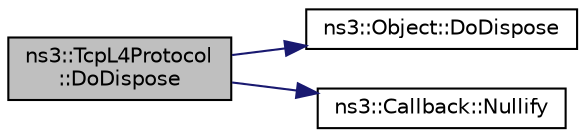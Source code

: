 digraph "ns3::TcpL4Protocol::DoDispose"
{
 // LATEX_PDF_SIZE
  edge [fontname="Helvetica",fontsize="10",labelfontname="Helvetica",labelfontsize="10"];
  node [fontname="Helvetica",fontsize="10",shape=record];
  rankdir="LR";
  Node1 [label="ns3::TcpL4Protocol\l::DoDispose",height=0.2,width=0.4,color="black", fillcolor="grey75", style="filled", fontcolor="black",tooltip="Destructor implementation."];
  Node1 -> Node2 [color="midnightblue",fontsize="10",style="solid",fontname="Helvetica"];
  Node2 [label="ns3::Object::DoDispose",height=0.2,width=0.4,color="black", fillcolor="white", style="filled",URL="$classns3_1_1_object.html#a475d429a75d302d4775f4ae32479b287",tooltip="Destructor implementation."];
  Node1 -> Node3 [color="midnightblue",fontsize="10",style="solid",fontname="Helvetica"];
  Node3 [label="ns3::Callback::Nullify",height=0.2,width=0.4,color="black", fillcolor="white", style="filled",URL="$classns3_1_1_callback.html#ab24de4ac458fc5b1ac6f7a672c4c6cea",tooltip="Discard the implementation, set it to null."];
}
